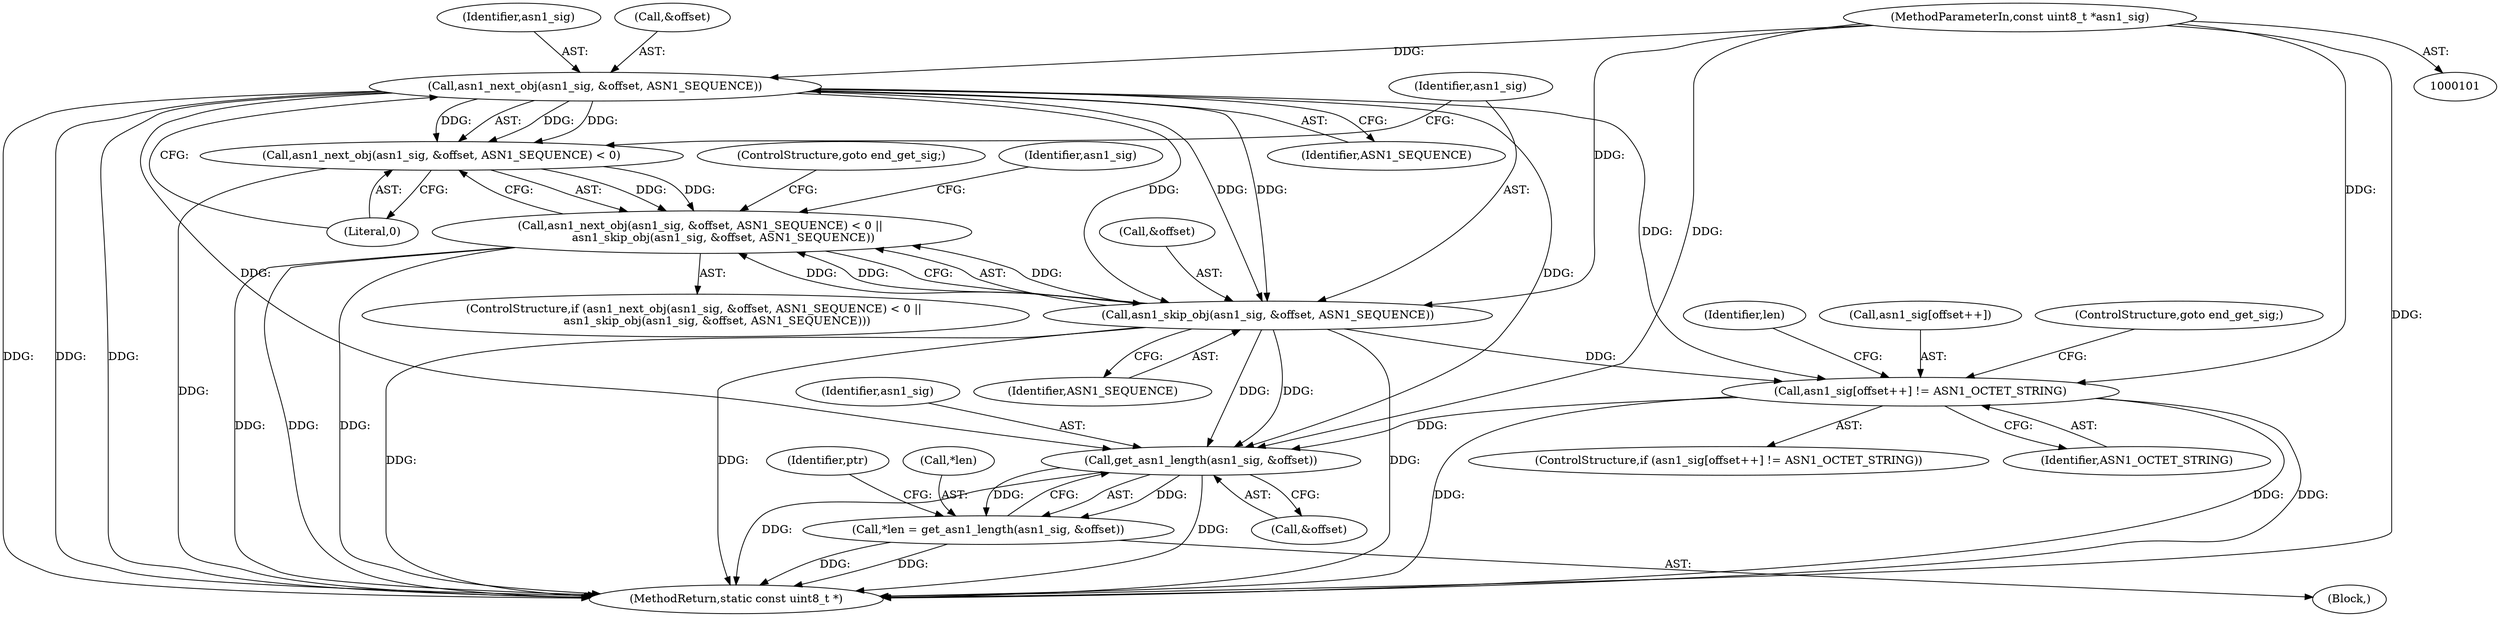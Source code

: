 digraph "1_axtls-8266_5efe2947ab45e81d84b5f707c51d1c64be52f36c@pointer" {
"1000102" [label="(MethodParameterIn,const uint8_t *asn1_sig)"];
"1000116" [label="(Call,asn1_next_obj(asn1_sig, &offset, ASN1_SEQUENCE))"];
"1000115" [label="(Call,asn1_next_obj(asn1_sig, &offset, ASN1_SEQUENCE) < 0)"];
"1000114" [label="(Call,asn1_next_obj(asn1_sig, &offset, ASN1_SEQUENCE) < 0 || \n            asn1_skip_obj(asn1_sig, &offset, ASN1_SEQUENCE))"];
"1000122" [label="(Call,asn1_skip_obj(asn1_sig, &offset, ASN1_SEQUENCE))"];
"1000129" [label="(Call,asn1_sig[offset++] != ASN1_OCTET_STRING)"];
"1000139" [label="(Call,get_asn1_length(asn1_sig, &offset))"];
"1000136" [label="(Call,*len = get_asn1_length(asn1_sig, &offset))"];
"1000121" [label="(Literal,0)"];
"1000138" [label="(Identifier,len)"];
"1000104" [label="(Block,)"];
"1000126" [label="(Identifier,ASN1_SEQUENCE)"];
"1000124" [label="(Call,&offset)"];
"1000114" [label="(Call,asn1_next_obj(asn1_sig, &offset, ASN1_SEQUENCE) < 0 || \n            asn1_skip_obj(asn1_sig, &offset, ASN1_SEQUENCE))"];
"1000113" [label="(ControlStructure,if (asn1_next_obj(asn1_sig, &offset, ASN1_SEQUENCE) < 0 || \n            asn1_skip_obj(asn1_sig, &offset, ASN1_SEQUENCE)))"];
"1000130" [label="(Call,asn1_sig[offset++])"];
"1000115" [label="(Call,asn1_next_obj(asn1_sig, &offset, ASN1_SEQUENCE) < 0)"];
"1000140" [label="(Identifier,asn1_sig)"];
"1000122" [label="(Call,asn1_skip_obj(asn1_sig, &offset, ASN1_SEQUENCE))"];
"1000116" [label="(Call,asn1_next_obj(asn1_sig, &offset, ASN1_SEQUENCE))"];
"1000129" [label="(Call,asn1_sig[offset++] != ASN1_OCTET_STRING)"];
"1000131" [label="(Identifier,asn1_sig)"];
"1000137" [label="(Call,*len)"];
"1000118" [label="(Call,&offset)"];
"1000135" [label="(ControlStructure,goto end_get_sig;)"];
"1000102" [label="(MethodParameterIn,const uint8_t *asn1_sig)"];
"1000136" [label="(Call,*len = get_asn1_length(asn1_sig, &offset))"];
"1000144" [label="(Identifier,ptr)"];
"1000120" [label="(Identifier,ASN1_SEQUENCE)"];
"1000139" [label="(Call,get_asn1_length(asn1_sig, &offset))"];
"1000117" [label="(Identifier,asn1_sig)"];
"1000127" [label="(ControlStructure,goto end_get_sig;)"];
"1000123" [label="(Identifier,asn1_sig)"];
"1000152" [label="(MethodReturn,static const uint8_t *)"];
"1000141" [label="(Call,&offset)"];
"1000128" [label="(ControlStructure,if (asn1_sig[offset++] != ASN1_OCTET_STRING))"];
"1000134" [label="(Identifier,ASN1_OCTET_STRING)"];
"1000102" -> "1000101"  [label="AST: "];
"1000102" -> "1000152"  [label="DDG: "];
"1000102" -> "1000116"  [label="DDG: "];
"1000102" -> "1000122"  [label="DDG: "];
"1000102" -> "1000129"  [label="DDG: "];
"1000102" -> "1000139"  [label="DDG: "];
"1000116" -> "1000115"  [label="AST: "];
"1000116" -> "1000120"  [label="CFG: "];
"1000117" -> "1000116"  [label="AST: "];
"1000118" -> "1000116"  [label="AST: "];
"1000120" -> "1000116"  [label="AST: "];
"1000121" -> "1000116"  [label="CFG: "];
"1000116" -> "1000152"  [label="DDG: "];
"1000116" -> "1000152"  [label="DDG: "];
"1000116" -> "1000152"  [label="DDG: "];
"1000116" -> "1000115"  [label="DDG: "];
"1000116" -> "1000115"  [label="DDG: "];
"1000116" -> "1000115"  [label="DDG: "];
"1000116" -> "1000122"  [label="DDG: "];
"1000116" -> "1000122"  [label="DDG: "];
"1000116" -> "1000122"  [label="DDG: "];
"1000116" -> "1000129"  [label="DDG: "];
"1000116" -> "1000139"  [label="DDG: "];
"1000116" -> "1000139"  [label="DDG: "];
"1000115" -> "1000114"  [label="AST: "];
"1000115" -> "1000121"  [label="CFG: "];
"1000121" -> "1000115"  [label="AST: "];
"1000123" -> "1000115"  [label="CFG: "];
"1000114" -> "1000115"  [label="CFG: "];
"1000115" -> "1000152"  [label="DDG: "];
"1000115" -> "1000114"  [label="DDG: "];
"1000115" -> "1000114"  [label="DDG: "];
"1000114" -> "1000113"  [label="AST: "];
"1000114" -> "1000122"  [label="CFG: "];
"1000122" -> "1000114"  [label="AST: "];
"1000127" -> "1000114"  [label="CFG: "];
"1000131" -> "1000114"  [label="CFG: "];
"1000114" -> "1000152"  [label="DDG: "];
"1000114" -> "1000152"  [label="DDG: "];
"1000114" -> "1000152"  [label="DDG: "];
"1000122" -> "1000114"  [label="DDG: "];
"1000122" -> "1000114"  [label="DDG: "];
"1000122" -> "1000114"  [label="DDG: "];
"1000122" -> "1000126"  [label="CFG: "];
"1000123" -> "1000122"  [label="AST: "];
"1000124" -> "1000122"  [label="AST: "];
"1000126" -> "1000122"  [label="AST: "];
"1000122" -> "1000152"  [label="DDG: "];
"1000122" -> "1000152"  [label="DDG: "];
"1000122" -> "1000152"  [label="DDG: "];
"1000122" -> "1000129"  [label="DDG: "];
"1000122" -> "1000139"  [label="DDG: "];
"1000122" -> "1000139"  [label="DDG: "];
"1000129" -> "1000128"  [label="AST: "];
"1000129" -> "1000134"  [label="CFG: "];
"1000130" -> "1000129"  [label="AST: "];
"1000134" -> "1000129"  [label="AST: "];
"1000135" -> "1000129"  [label="CFG: "];
"1000138" -> "1000129"  [label="CFG: "];
"1000129" -> "1000152"  [label="DDG: "];
"1000129" -> "1000152"  [label="DDG: "];
"1000129" -> "1000152"  [label="DDG: "];
"1000129" -> "1000139"  [label="DDG: "];
"1000139" -> "1000136"  [label="AST: "];
"1000139" -> "1000141"  [label="CFG: "];
"1000140" -> "1000139"  [label="AST: "];
"1000141" -> "1000139"  [label="AST: "];
"1000136" -> "1000139"  [label="CFG: "];
"1000139" -> "1000152"  [label="DDG: "];
"1000139" -> "1000152"  [label="DDG: "];
"1000139" -> "1000136"  [label="DDG: "];
"1000139" -> "1000136"  [label="DDG: "];
"1000136" -> "1000104"  [label="AST: "];
"1000137" -> "1000136"  [label="AST: "];
"1000144" -> "1000136"  [label="CFG: "];
"1000136" -> "1000152"  [label="DDG: "];
"1000136" -> "1000152"  [label="DDG: "];
}
